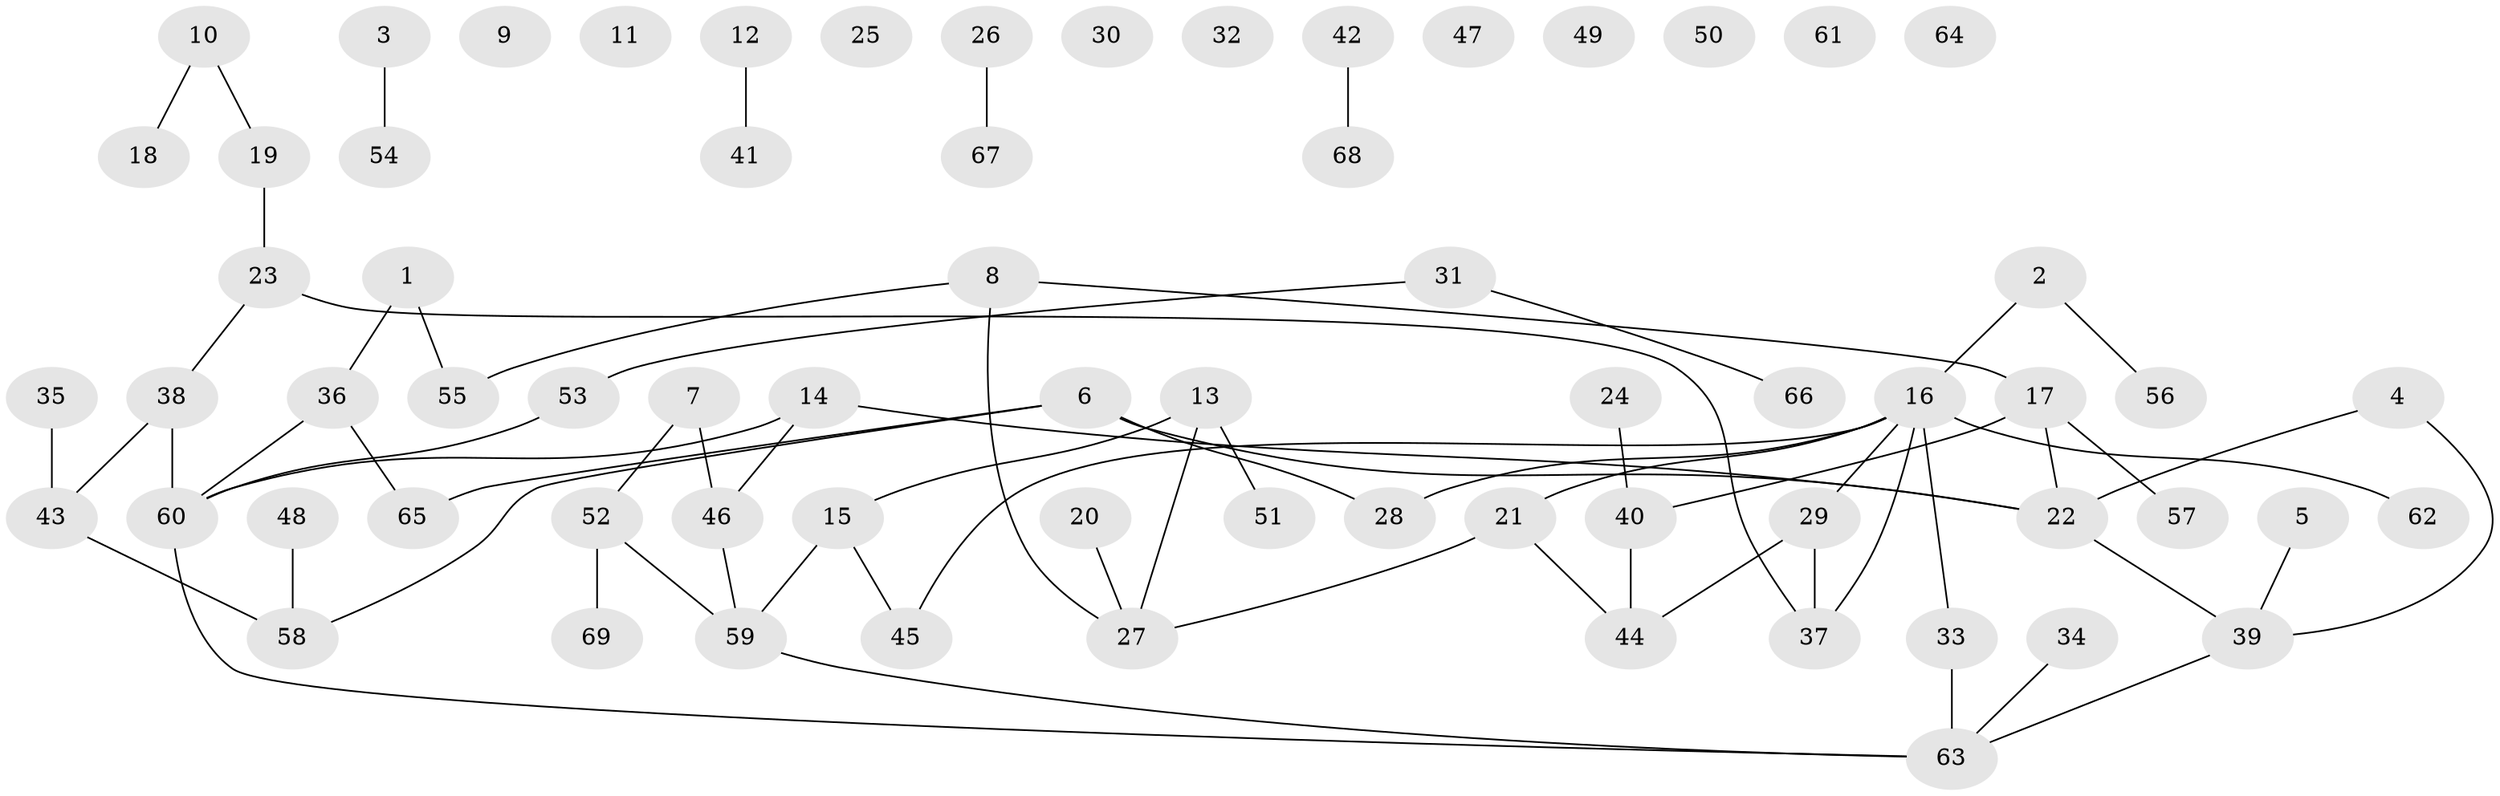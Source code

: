 // Generated by graph-tools (version 1.1) at 2025/49/03/09/25 03:49:12]
// undirected, 69 vertices, 69 edges
graph export_dot {
graph [start="1"]
  node [color=gray90,style=filled];
  1;
  2;
  3;
  4;
  5;
  6;
  7;
  8;
  9;
  10;
  11;
  12;
  13;
  14;
  15;
  16;
  17;
  18;
  19;
  20;
  21;
  22;
  23;
  24;
  25;
  26;
  27;
  28;
  29;
  30;
  31;
  32;
  33;
  34;
  35;
  36;
  37;
  38;
  39;
  40;
  41;
  42;
  43;
  44;
  45;
  46;
  47;
  48;
  49;
  50;
  51;
  52;
  53;
  54;
  55;
  56;
  57;
  58;
  59;
  60;
  61;
  62;
  63;
  64;
  65;
  66;
  67;
  68;
  69;
  1 -- 36;
  1 -- 55;
  2 -- 16;
  2 -- 56;
  3 -- 54;
  4 -- 22;
  4 -- 39;
  5 -- 39;
  6 -- 22;
  6 -- 28;
  6 -- 58;
  6 -- 65;
  7 -- 46;
  7 -- 52;
  8 -- 17;
  8 -- 27;
  8 -- 55;
  10 -- 18;
  10 -- 19;
  12 -- 41;
  13 -- 15;
  13 -- 27;
  13 -- 51;
  14 -- 22;
  14 -- 46;
  14 -- 60;
  15 -- 45;
  15 -- 59;
  16 -- 21;
  16 -- 28;
  16 -- 29;
  16 -- 33;
  16 -- 37;
  16 -- 45;
  16 -- 62;
  17 -- 22;
  17 -- 40;
  17 -- 57;
  19 -- 23;
  20 -- 27;
  21 -- 27;
  21 -- 44;
  22 -- 39;
  23 -- 37;
  23 -- 38;
  24 -- 40;
  26 -- 67;
  29 -- 37;
  29 -- 44;
  31 -- 53;
  31 -- 66;
  33 -- 63;
  34 -- 63;
  35 -- 43;
  36 -- 60;
  36 -- 65;
  38 -- 43;
  38 -- 60;
  39 -- 63;
  40 -- 44;
  42 -- 68;
  43 -- 58;
  46 -- 59;
  48 -- 58;
  52 -- 59;
  52 -- 69;
  53 -- 60;
  59 -- 63;
  60 -- 63;
}
